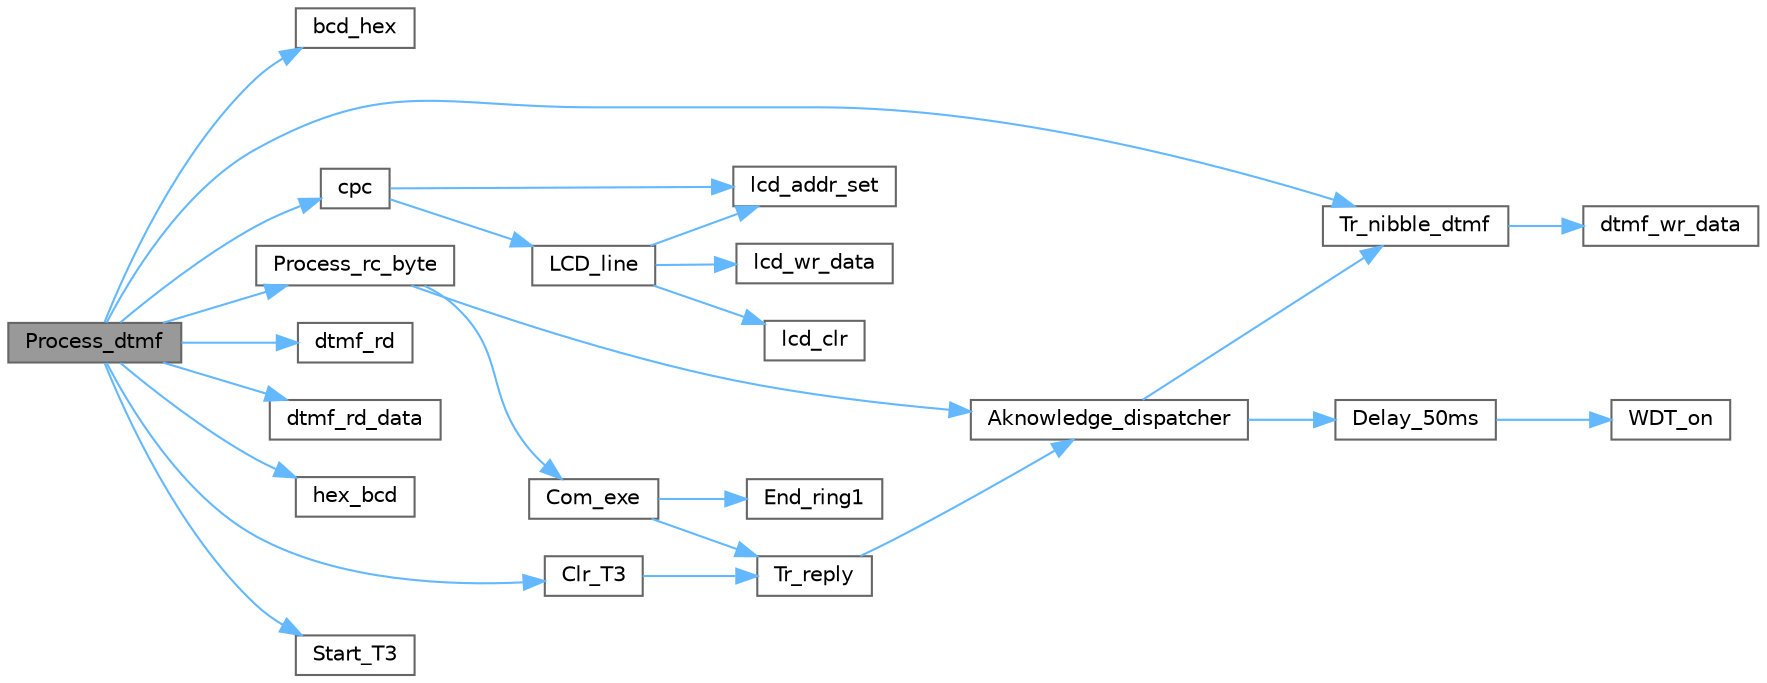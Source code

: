 digraph "Process_dtmf"
{
 // LATEX_PDF_SIZE
  bgcolor="transparent";
  edge [fontname=Helvetica,fontsize=10,labelfontname=Helvetica,labelfontsize=10];
  node [fontname=Helvetica,fontsize=10,shape=box,height=0.2,width=0.4];
  rankdir="LR";
  Node1 [label="Process_dtmf",height=0.2,width=0.4,color="gray40", fillcolor="grey60", style="filled", fontcolor="black",tooltip=" "];
  Node1 -> Node2 [color="steelblue1",style="solid"];
  Node2 [label="bcd_hex",height=0.2,width=0.4,color="grey40", fillcolor="white", style="filled",URL="$_d_t_m_f_8c.html#ac070e4f50adfbeb0eabe5ed0be9990d7",tooltip=" "];
  Node1 -> Node3 [color="steelblue1",style="solid"];
  Node3 [label="Clr_T3",height=0.2,width=0.4,color="grey40", fillcolor="white", style="filled",URL="$_d_t_m_f_8c.html#a5af109580859f57795308f61d16da434",tooltip=" "];
  Node3 -> Node4 [color="steelblue1",style="solid"];
  Node4 [label="Tr_reply",height=0.2,width=0.4,color="grey40", fillcolor="white", style="filled",URL="$_d_t_m_f_8c.html#a43ae60faaa257b8076b27ffafe9b873d",tooltip=" "];
  Node4 -> Node5 [color="steelblue1",style="solid"];
  Node5 [label="Aknowledge_dispatcher",height=0.2,width=0.4,color="grey40", fillcolor="white", style="filled",URL="$_d_t_m_f_8c.html#a838e20428f0ccbc9a6c4188641b446c0",tooltip=" "];
  Node5 -> Node6 [color="steelblue1",style="solid"];
  Node6 [label="Delay_50ms",height=0.2,width=0.4,color="grey40", fillcolor="white", style="filled",URL="$_d_t_m_f_8c.html#aee8ae72a0d155039cbafb1583d25a3fc",tooltip=" "];
  Node6 -> Node7 [color="steelblue1",style="solid"];
  Node7 [label="WDT_on",height=0.2,width=0.4,color="grey40", fillcolor="white", style="filled",URL="$_t_o_8c.html#ac6eb02bcbf266ecb55e98a44c01181f7",tooltip=" "];
  Node5 -> Node8 [color="steelblue1",style="solid"];
  Node8 [label="Tr_nibble_dtmf",height=0.2,width=0.4,color="grey40", fillcolor="white", style="filled",URL="$_d_t_m_f_8c.html#a570a2914597cdbd787dc406df33c9ee3",tooltip=" "];
  Node8 -> Node9 [color="steelblue1",style="solid"];
  Node9 [label="dtmf_wr_data",height=0.2,width=0.4,color="grey40", fillcolor="white", style="filled",URL="$_t_o__s_8h.html#a6a6562ff9ff76cdb9e4a9e03bc59533f",tooltip=" "];
  Node1 -> Node10 [color="steelblue1",style="solid"];
  Node10 [label="cpc",height=0.2,width=0.4,color="grey40", fillcolor="white", style="filled",URL="$_t_o_8c.html#a44532739a7a2562c22008fe2ee4ccde5",tooltip=" "];
  Node10 -> Node11 [color="steelblue1",style="solid"];
  Node11 [label="lcd_addr_set",height=0.2,width=0.4,color="grey40", fillcolor="white", style="filled",URL="$_t_o__s_8h.html#afc2c56626b3e68ad2ff88fa07d8f082f",tooltip=" "];
  Node10 -> Node12 [color="steelblue1",style="solid"];
  Node12 [label="LCD_line",height=0.2,width=0.4,color="grey40", fillcolor="white", style="filled",URL="$_t_o_8c.html#aaefa7e4eeb8d02f570de2072a4a27ad6",tooltip=" "];
  Node12 -> Node11 [color="steelblue1",style="solid"];
  Node12 -> Node13 [color="steelblue1",style="solid"];
  Node13 [label="lcd_clr",height=0.2,width=0.4,color="grey40", fillcolor="white", style="filled",URL="$_t_o__s_8h.html#a33e140c8175d738415fb9c72e73a8cef",tooltip=" "];
  Node12 -> Node14 [color="steelblue1",style="solid"];
  Node14 [label="lcd_wr_data",height=0.2,width=0.4,color="grey40", fillcolor="white", style="filled",URL="$_t_o__s_8h.html#acec9a300c55f0aa1e03d760030d2fcfe",tooltip=" "];
  Node1 -> Node15 [color="steelblue1",style="solid"];
  Node15 [label="dtmf_rd",height=0.2,width=0.4,color="grey40", fillcolor="white", style="filled",URL="$_t_o__s_8h.html#a12dfc79517be39508048c62758d0ca21",tooltip=" "];
  Node1 -> Node16 [color="steelblue1",style="solid"];
  Node16 [label="dtmf_rd_data",height=0.2,width=0.4,color="grey40", fillcolor="white", style="filled",URL="$_t_o__s_8h.html#ad7fc54285cb6ee6ec7dd85a7d602f36a",tooltip=" "];
  Node1 -> Node17 [color="steelblue1",style="solid"];
  Node17 [label="hex_bcd",height=0.2,width=0.4,color="grey40", fillcolor="white", style="filled",URL="$_d_t_m_f_8c.html#aa83e4c2f736d0e2e4fc093cc6ddfb5f7",tooltip=" "];
  Node1 -> Node18 [color="steelblue1",style="solid"];
  Node18 [label="Process_rc_byte",height=0.2,width=0.4,color="grey40", fillcolor="white", style="filled",URL="$_d_t_m_f_8c.html#aa9c31f6c78820cda66ed03242d9b1c19",tooltip=" "];
  Node18 -> Node5 [color="steelblue1",style="solid"];
  Node18 -> Node19 [color="steelblue1",style="solid"];
  Node19 [label="Com_exe",height=0.2,width=0.4,color="grey40", fillcolor="white", style="filled",URL="$_d_t_m_f_8c.html#a526b85cf23c4c7ef482aa9414bb47a09",tooltip=" "];
  Node19 -> Node20 [color="steelblue1",style="solid"];
  Node20 [label="End_ring1",height=0.2,width=0.4,color="grey40", fillcolor="white", style="filled",URL="$_t_o_8c.html#a620a55e7e528dc4be290fc068f0dafcd",tooltip=" "];
  Node19 -> Node4 [color="steelblue1",style="solid"];
  Node1 -> Node21 [color="steelblue1",style="solid"];
  Node21 [label="Start_T3",height=0.2,width=0.4,color="grey40", fillcolor="white", style="filled",URL="$_d_t_m_f_8c.html#a08a8c49e4c4a5ab8a8b608f3e2650f58",tooltip=" "];
  Node1 -> Node8 [color="steelblue1",style="solid"];
}
